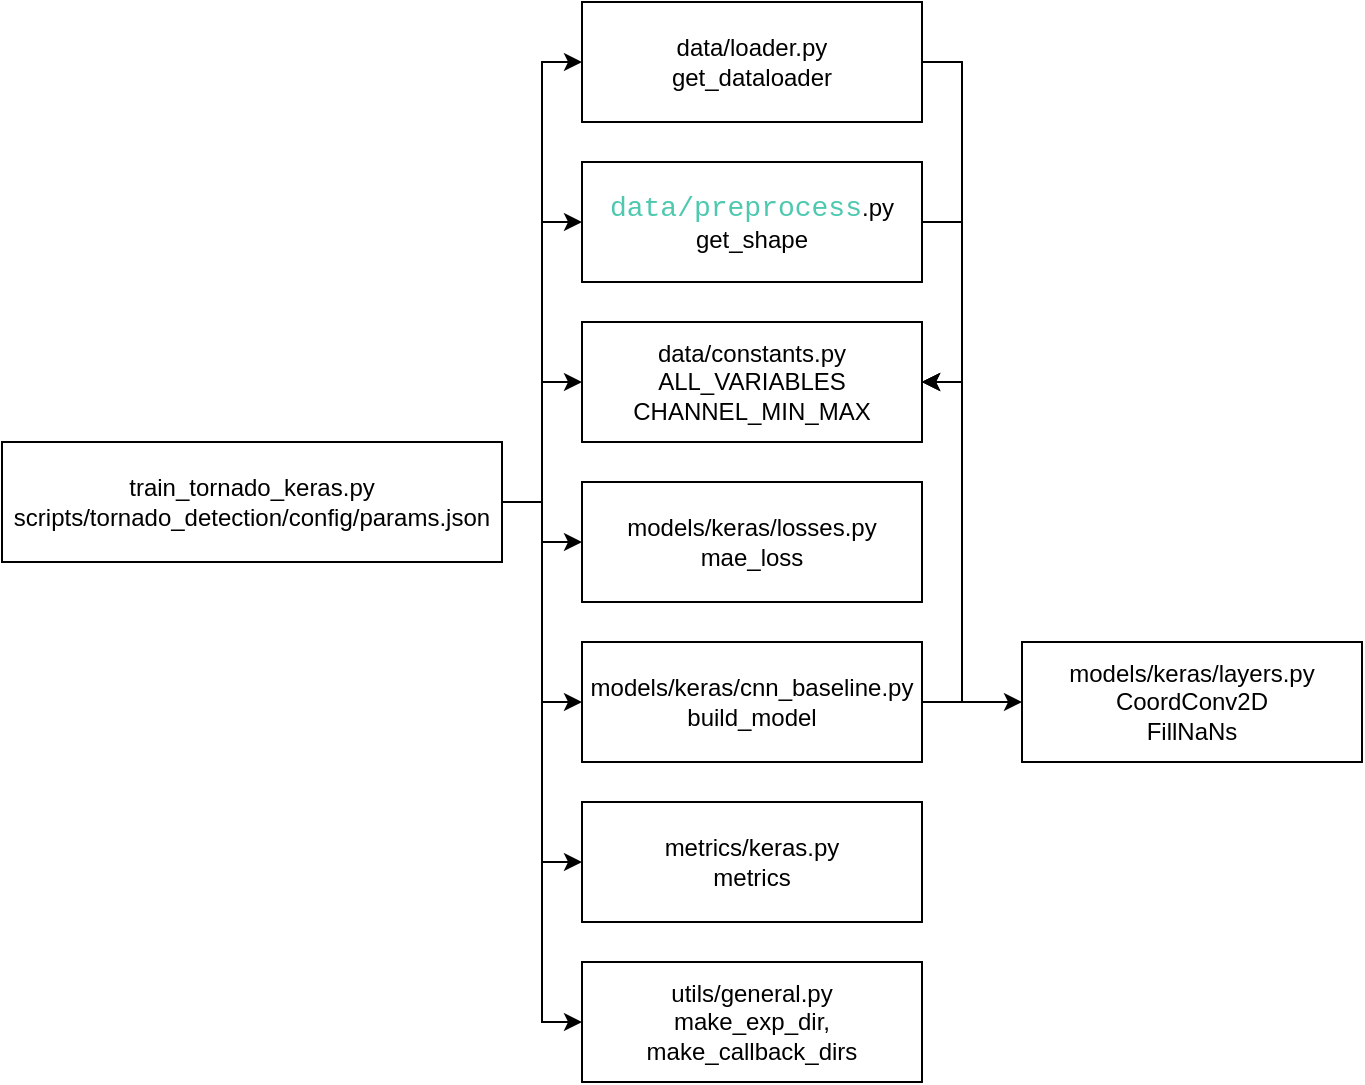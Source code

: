 <mxfile version="24.7.7">
  <diagram name="第 1 页" id="9KRngm3VW8grfs67VpiL">
    <mxGraphModel dx="1434" dy="738" grid="1" gridSize="10" guides="1" tooltips="1" connect="1" arrows="1" fold="1" page="1" pageScale="1" pageWidth="827" pageHeight="1169" math="0" shadow="0">
      <root>
        <mxCell id="0" />
        <mxCell id="1" parent="0" />
        <mxCell id="sx4IxrX97aURAVVNlW1D-9" style="edgeStyle=orthogonalEdgeStyle;rounded=0;orthogonalLoop=1;jettySize=auto;html=1;exitX=1;exitY=0.5;exitDx=0;exitDy=0;entryX=0;entryY=0.5;entryDx=0;entryDy=0;" edge="1" parent="1" source="sx4IxrX97aURAVVNlW1D-1" target="sx4IxrX97aURAVVNlW1D-5">
          <mxGeometry relative="1" as="geometry" />
        </mxCell>
        <mxCell id="sx4IxrX97aURAVVNlW1D-10" style="edgeStyle=orthogonalEdgeStyle;rounded=0;orthogonalLoop=1;jettySize=auto;html=1;exitX=1;exitY=0.5;exitDx=0;exitDy=0;entryX=0;entryY=0.5;entryDx=0;entryDy=0;" edge="1" parent="1" source="sx4IxrX97aURAVVNlW1D-1" target="sx4IxrX97aURAVVNlW1D-2">
          <mxGeometry relative="1" as="geometry" />
        </mxCell>
        <mxCell id="sx4IxrX97aURAVVNlW1D-11" style="edgeStyle=orthogonalEdgeStyle;rounded=0;orthogonalLoop=1;jettySize=auto;html=1;exitX=1;exitY=0.5;exitDx=0;exitDy=0;entryX=0;entryY=0.5;entryDx=0;entryDy=0;" edge="1" parent="1" source="sx4IxrX97aURAVVNlW1D-1" target="sx4IxrX97aURAVVNlW1D-3">
          <mxGeometry relative="1" as="geometry" />
        </mxCell>
        <mxCell id="sx4IxrX97aURAVVNlW1D-12" style="edgeStyle=orthogonalEdgeStyle;rounded=0;orthogonalLoop=1;jettySize=auto;html=1;exitX=1;exitY=0.5;exitDx=0;exitDy=0;entryX=0;entryY=0.5;entryDx=0;entryDy=0;" edge="1" parent="1" source="sx4IxrX97aURAVVNlW1D-1" target="sx4IxrX97aURAVVNlW1D-4">
          <mxGeometry relative="1" as="geometry" />
        </mxCell>
        <mxCell id="sx4IxrX97aURAVVNlW1D-13" style="edgeStyle=orthogonalEdgeStyle;rounded=0;orthogonalLoop=1;jettySize=auto;html=1;exitX=1;exitY=0.5;exitDx=0;exitDy=0;entryX=0;entryY=0.5;entryDx=0;entryDy=0;" edge="1" parent="1" source="sx4IxrX97aURAVVNlW1D-1" target="sx4IxrX97aURAVVNlW1D-6">
          <mxGeometry relative="1" as="geometry" />
        </mxCell>
        <mxCell id="sx4IxrX97aURAVVNlW1D-14" style="edgeStyle=orthogonalEdgeStyle;rounded=0;orthogonalLoop=1;jettySize=auto;html=1;exitX=1;exitY=0.5;exitDx=0;exitDy=0;entryX=0;entryY=0.5;entryDx=0;entryDy=0;" edge="1" parent="1" source="sx4IxrX97aURAVVNlW1D-1" target="sx4IxrX97aURAVVNlW1D-7">
          <mxGeometry relative="1" as="geometry" />
        </mxCell>
        <mxCell id="sx4IxrX97aURAVVNlW1D-15" style="edgeStyle=orthogonalEdgeStyle;rounded=0;orthogonalLoop=1;jettySize=auto;html=1;exitX=1;exitY=0.5;exitDx=0;exitDy=0;entryX=0;entryY=0.5;entryDx=0;entryDy=0;" edge="1" parent="1" source="sx4IxrX97aURAVVNlW1D-1" target="sx4IxrX97aURAVVNlW1D-8">
          <mxGeometry relative="1" as="geometry" />
        </mxCell>
        <mxCell id="sx4IxrX97aURAVVNlW1D-1" value="train_tornado_keras.py&lt;div&gt;&amp;nbsp;scripts/tornado_detection/config/params.json&amp;nbsp;&lt;br&gt;&lt;/div&gt;" style="rounded=0;whiteSpace=wrap;html=1;" vertex="1" parent="1">
          <mxGeometry x="10" y="280" width="250" height="60" as="geometry" />
        </mxCell>
        <mxCell id="sx4IxrX97aURAVVNlW1D-20" style="edgeStyle=orthogonalEdgeStyle;rounded=0;orthogonalLoop=1;jettySize=auto;html=1;exitX=1;exitY=0.5;exitDx=0;exitDy=0;entryX=1;entryY=0.5;entryDx=0;entryDy=0;" edge="1" parent="1" source="sx4IxrX97aURAVVNlW1D-2" target="sx4IxrX97aURAVVNlW1D-3">
          <mxGeometry relative="1" as="geometry" />
        </mxCell>
        <mxCell id="sx4IxrX97aURAVVNlW1D-2" value="&lt;font face=&quot;Consolas, Courier New, monospace&quot; color=&quot;#4ec9b0&quot;&gt;&lt;span style=&quot;font-size: 14px; white-space: pre;&quot;&gt;data/preprocess&lt;/span&gt;&lt;/font&gt;.py&lt;div&gt;get_shape&lt;/div&gt;" style="rounded=0;whiteSpace=wrap;html=1;" vertex="1" parent="1">
          <mxGeometry x="300" y="140" width="170" height="60" as="geometry" />
        </mxCell>
        <mxCell id="sx4IxrX97aURAVVNlW1D-3" value="data/constants.py&lt;div&gt;ALL_VARIABLES&lt;/div&gt;&lt;div&gt;CHANNEL_MIN_MAX&lt;br&gt;&lt;/div&gt;" style="rounded=0;whiteSpace=wrap;html=1;" vertex="1" parent="1">
          <mxGeometry x="300" y="220" width="170" height="60" as="geometry" />
        </mxCell>
        <mxCell id="sx4IxrX97aURAVVNlW1D-4" value="models/keras/losses.py&lt;div&gt;mae_loss&lt;/div&gt;" style="rounded=0;whiteSpace=wrap;html=1;" vertex="1" parent="1">
          <mxGeometry x="300" y="300" width="170" height="60" as="geometry" />
        </mxCell>
        <mxCell id="sx4IxrX97aURAVVNlW1D-19" style="edgeStyle=orthogonalEdgeStyle;rounded=0;orthogonalLoop=1;jettySize=auto;html=1;exitX=1;exitY=0.5;exitDx=0;exitDy=0;entryX=1;entryY=0.5;entryDx=0;entryDy=0;" edge="1" parent="1" source="sx4IxrX97aURAVVNlW1D-5" target="sx4IxrX97aURAVVNlW1D-3">
          <mxGeometry relative="1" as="geometry" />
        </mxCell>
        <mxCell id="sx4IxrX97aURAVVNlW1D-5" value="&lt;div&gt;data/l&lt;span style=&quot;background-color: initial;&quot;&gt;oader.py&lt;/span&gt;&lt;/div&gt;&lt;div&gt;&lt;span style=&quot;background-color: initial;&quot;&gt;get_dataloader&lt;/span&gt;&lt;/div&gt;" style="rounded=0;whiteSpace=wrap;html=1;" vertex="1" parent="1">
          <mxGeometry x="300" y="60" width="170" height="60" as="geometry" />
        </mxCell>
        <mxCell id="sx4IxrX97aURAVVNlW1D-17" style="edgeStyle=orthogonalEdgeStyle;rounded=0;orthogonalLoop=1;jettySize=auto;html=1;exitX=1;exitY=0.5;exitDx=0;exitDy=0;entryX=1;entryY=0.5;entryDx=0;entryDy=0;" edge="1" parent="1" source="sx4IxrX97aURAVVNlW1D-6" target="sx4IxrX97aURAVVNlW1D-3">
          <mxGeometry relative="1" as="geometry" />
        </mxCell>
        <mxCell id="sx4IxrX97aURAVVNlW1D-18" style="edgeStyle=orthogonalEdgeStyle;rounded=0;orthogonalLoop=1;jettySize=auto;html=1;exitX=1;exitY=0.5;exitDx=0;exitDy=0;" edge="1" parent="1" source="sx4IxrX97aURAVVNlW1D-6" target="sx4IxrX97aURAVVNlW1D-16">
          <mxGeometry relative="1" as="geometry" />
        </mxCell>
        <mxCell id="sx4IxrX97aURAVVNlW1D-6" value="models/keras/cnn_baseline.py&lt;div&gt;build_model&lt;/div&gt;" style="rounded=0;whiteSpace=wrap;html=1;" vertex="1" parent="1">
          <mxGeometry x="300" y="380" width="170" height="60" as="geometry" />
        </mxCell>
        <mxCell id="sx4IxrX97aURAVVNlW1D-7" value="metrics/keras.py&lt;div&gt;metrics&lt;/div&gt;" style="rounded=0;whiteSpace=wrap;html=1;" vertex="1" parent="1">
          <mxGeometry x="300" y="460" width="170" height="60" as="geometry" />
        </mxCell>
        <mxCell id="sx4IxrX97aURAVVNlW1D-8" value="utils/general.py&lt;div&gt;make_exp_dir, make_callback_dirs&lt;br&gt;&lt;/div&gt;" style="rounded=0;whiteSpace=wrap;html=1;" vertex="1" parent="1">
          <mxGeometry x="300" y="540" width="170" height="60" as="geometry" />
        </mxCell>
        <mxCell id="sx4IxrX97aURAVVNlW1D-16" value="models/keras/layers.py&lt;div&gt;CoordConv2D&lt;/div&gt;&lt;div&gt;FillNaNs&lt;/div&gt;" style="rounded=0;whiteSpace=wrap;html=1;" vertex="1" parent="1">
          <mxGeometry x="520" y="380" width="170" height="60" as="geometry" />
        </mxCell>
      </root>
    </mxGraphModel>
  </diagram>
</mxfile>
